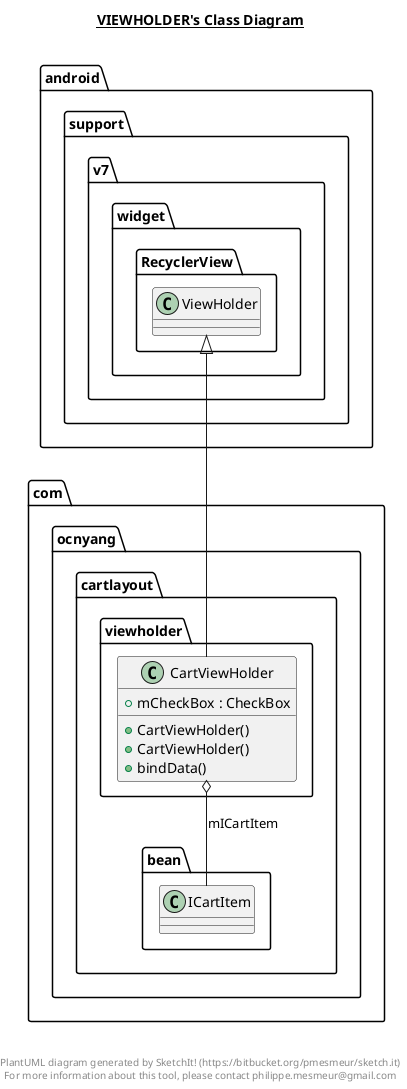 @startuml

title __VIEWHOLDER's Class Diagram__\n

  namespace com.ocnyang.cartlayout {
    namespace viewholder {
      class com.ocnyang.cartlayout.viewholder.CartViewHolder {
          + mCheckBox : CheckBox
          + CartViewHolder()
          + CartViewHolder()
          + bindData()
      }
    }
  }
  

  com.ocnyang.cartlayout.viewholder.CartViewHolder -up-|> android.support.v7.widget.RecyclerView.ViewHolder
  com.ocnyang.cartlayout.viewholder.CartViewHolder o-- com.ocnyang.cartlayout.bean.ICartItem : mICartItem


right footer


PlantUML diagram generated by SketchIt! (https://bitbucket.org/pmesmeur/sketch.it)
For more information about this tool, please contact philippe.mesmeur@gmail.com
endfooter

@enduml
